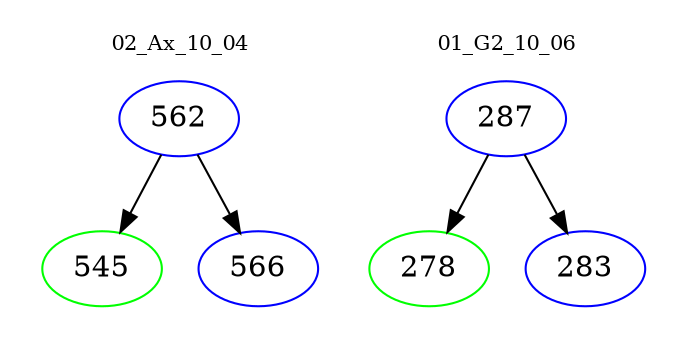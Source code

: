 digraph{
subgraph cluster_0 {
color = white
label = "02_Ax_10_04";
fontsize=10;
T0_562 [label="562", color="blue"]
T0_562 -> T0_545 [color="black"]
T0_545 [label="545", color="green"]
T0_562 -> T0_566 [color="black"]
T0_566 [label="566", color="blue"]
}
subgraph cluster_1 {
color = white
label = "01_G2_10_06";
fontsize=10;
T1_287 [label="287", color="blue"]
T1_287 -> T1_278 [color="black"]
T1_278 [label="278", color="green"]
T1_287 -> T1_283 [color="black"]
T1_283 [label="283", color="blue"]
}
}
